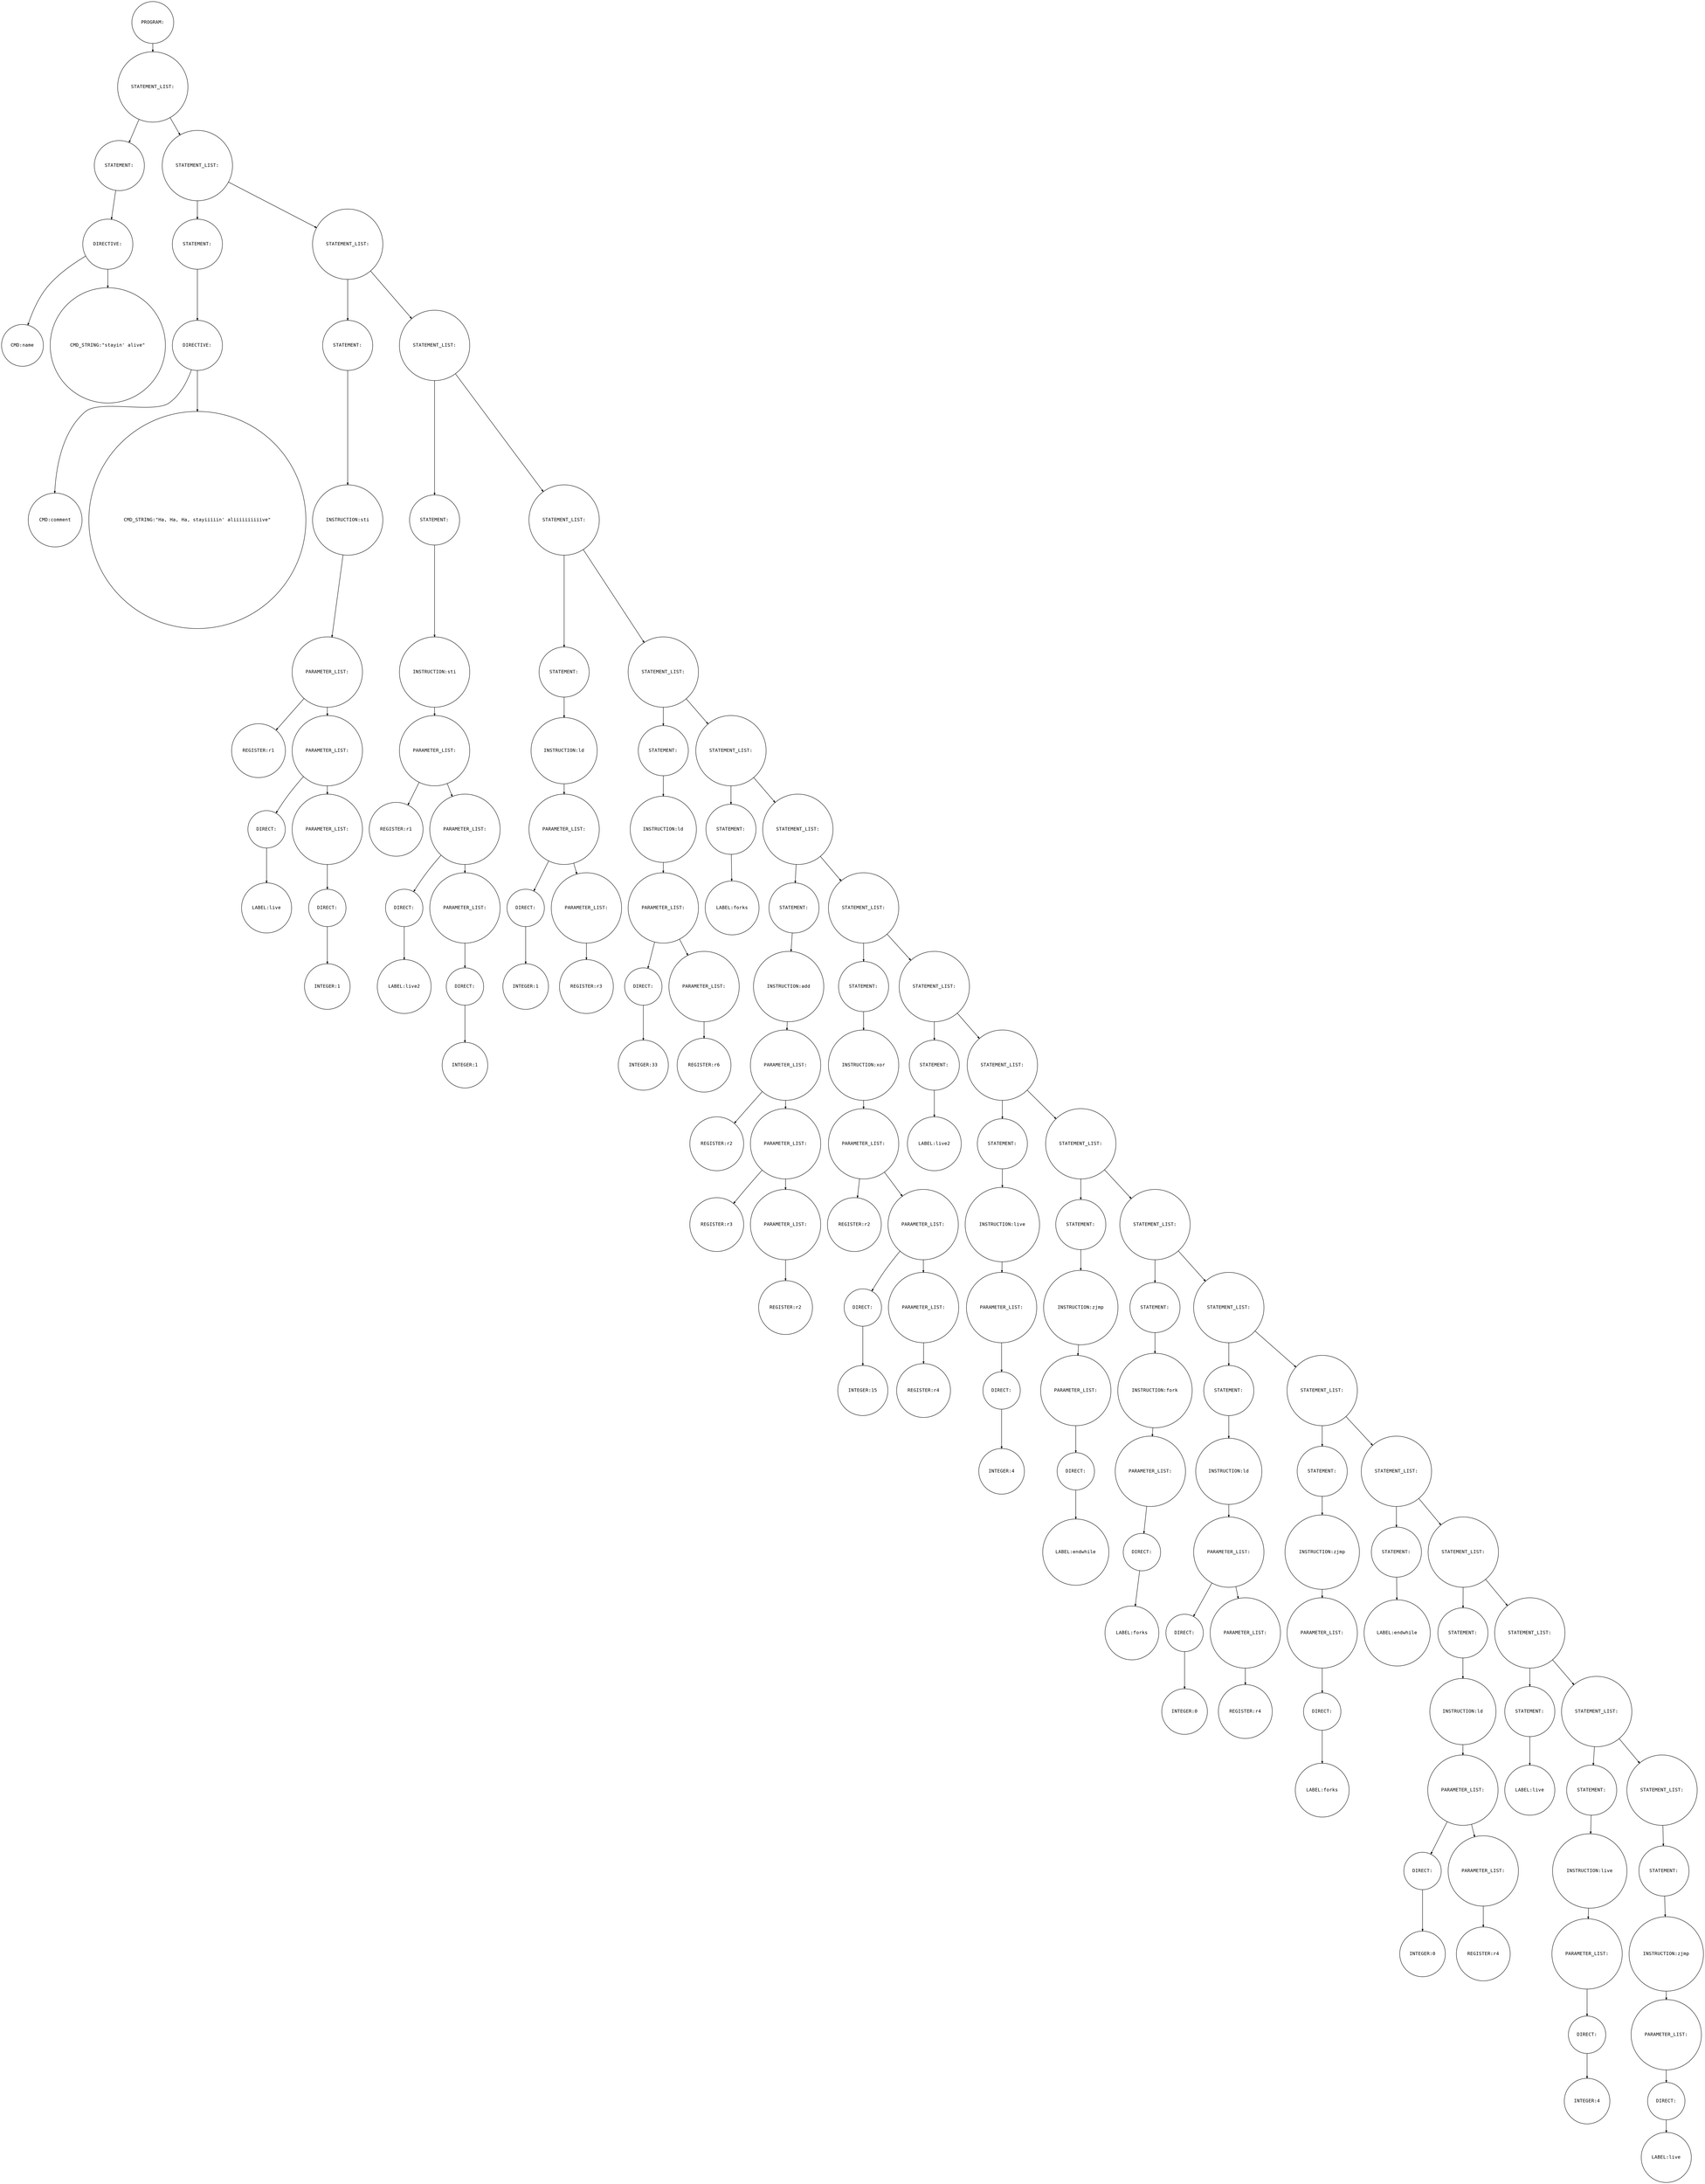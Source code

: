 digraph astgraph {          node [shape=circle, fontsize=12, fontname="Courier",height=.1];          ranksep=.3;          edge [arrowsize=.5]
node1 [label=<PROGRAM:>]
node2 [label=<STATEMENT_LIST:>]
node1 -> node2
node3 [label=<STATEMENT:>]
node2 -> node3
node4 [label=<STATEMENT_LIST:>]
node2 -> node4
node5 [label=<DIRECTIVE:>]
node3 -> node5
node6 [label=<CMD:name>]
node5 -> node6
node7 [label=<CMD_STRING:"stayin' alive">]
node5 -> node7
node8 [label=<STATEMENT:>]
node4 -> node8
node9 [label=<STATEMENT_LIST:>]
node4 -> node9
node10 [label=<DIRECTIVE:>]
node8 -> node10
node11 [label=<CMD:comment>]
node10 -> node11
node12 [label=<CMD_STRING:"Ha, Ha, Ha, stayiiiiin' aliiiiiiiiiive">]
node10 -> node12
node13 [label=<STATEMENT:>]
node9 -> node13
node14 [label=<STATEMENT_LIST:>]
node9 -> node14
node15 [label=<INSTRUCTION:sti>]
node13 -> node15
node16 [label=<PARAMETER_LIST:>]
node15 -> node16
node17 [label=<REGISTER:r1>]
node16 -> node17
node18 [label=<PARAMETER_LIST:>]
node16 -> node18
node19 [label=<DIRECT:>]
node18 -> node19
node20 [label=<PARAMETER_LIST:>]
node18 -> node20
node21 [label=<LABEL:live>]
node19 -> node21
node22 [label=<DIRECT:>]
node20 -> node22
node23 [label=<INTEGER:1>]
node22 -> node23
node24 [label=<STATEMENT:>]
node14 -> node24
node25 [label=<STATEMENT_LIST:>]
node14 -> node25
node26 [label=<INSTRUCTION:sti>]
node24 -> node26
node27 [label=<PARAMETER_LIST:>]
node26 -> node27
node28 [label=<REGISTER:r1>]
node27 -> node28
node29 [label=<PARAMETER_LIST:>]
node27 -> node29
node30 [label=<DIRECT:>]
node29 -> node30
node31 [label=<PARAMETER_LIST:>]
node29 -> node31
node32 [label=<LABEL:live2>]
node30 -> node32
node33 [label=<DIRECT:>]
node31 -> node33
node34 [label=<INTEGER:1>]
node33 -> node34
node35 [label=<STATEMENT:>]
node25 -> node35
node36 [label=<STATEMENT_LIST:>]
node25 -> node36
node37 [label=<INSTRUCTION:ld>]
node35 -> node37
node38 [label=<PARAMETER_LIST:>]
node37 -> node38
node39 [label=<DIRECT:>]
node38 -> node39
node40 [label=<PARAMETER_LIST:>]
node38 -> node40
node41 [label=<INTEGER:1>]
node39 -> node41
node42 [label=<REGISTER:r3>]
node40 -> node42
node43 [label=<STATEMENT:>]
node36 -> node43
node44 [label=<STATEMENT_LIST:>]
node36 -> node44
node45 [label=<INSTRUCTION:ld>]
node43 -> node45
node46 [label=<PARAMETER_LIST:>]
node45 -> node46
node47 [label=<DIRECT:>]
node46 -> node47
node48 [label=<PARAMETER_LIST:>]
node46 -> node48
node49 [label=<INTEGER:33>]
node47 -> node49
node50 [label=<REGISTER:r6>]
node48 -> node50
node51 [label=<STATEMENT:>]
node44 -> node51
node52 [label=<STATEMENT_LIST:>]
node44 -> node52
node53 [label=<LABEL:forks>]
node51 -> node53
node54 [label=<STATEMENT:>]
node52 -> node54
node55 [label=<STATEMENT_LIST:>]
node52 -> node55
node56 [label=<INSTRUCTION:add>]
node54 -> node56
node57 [label=<PARAMETER_LIST:>]
node56 -> node57
node58 [label=<REGISTER:r2>]
node57 -> node58
node59 [label=<PARAMETER_LIST:>]
node57 -> node59
node60 [label=<REGISTER:r3>]
node59 -> node60
node61 [label=<PARAMETER_LIST:>]
node59 -> node61
node62 [label=<REGISTER:r2>]
node61 -> node62
node63 [label=<STATEMENT:>]
node55 -> node63
node64 [label=<STATEMENT_LIST:>]
node55 -> node64
node65 [label=<INSTRUCTION:xor>]
node63 -> node65
node66 [label=<PARAMETER_LIST:>]
node65 -> node66
node67 [label=<REGISTER:r2>]
node66 -> node67
node68 [label=<PARAMETER_LIST:>]
node66 -> node68
node69 [label=<DIRECT:>]
node68 -> node69
node70 [label=<PARAMETER_LIST:>]
node68 -> node70
node71 [label=<INTEGER:15>]
node69 -> node71
node72 [label=<REGISTER:r4>]
node70 -> node72
node73 [label=<STATEMENT:>]
node64 -> node73
node74 [label=<STATEMENT_LIST:>]
node64 -> node74
node75 [label=<LABEL:live2>]
node73 -> node75
node76 [label=<STATEMENT:>]
node74 -> node76
node77 [label=<STATEMENT_LIST:>]
node74 -> node77
node78 [label=<INSTRUCTION:live>]
node76 -> node78
node79 [label=<PARAMETER_LIST:>]
node78 -> node79
node80 [label=<DIRECT:>]
node79 -> node80
node81 [label=<INTEGER:4>]
node80 -> node81
node82 [label=<STATEMENT:>]
node77 -> node82
node83 [label=<STATEMENT_LIST:>]
node77 -> node83
node84 [label=<INSTRUCTION:zjmp>]
node82 -> node84
node85 [label=<PARAMETER_LIST:>]
node84 -> node85
node86 [label=<DIRECT:>]
node85 -> node86
node87 [label=<LABEL:endwhile>]
node86 -> node87
node88 [label=<STATEMENT:>]
node83 -> node88
node89 [label=<STATEMENT_LIST:>]
node83 -> node89
node90 [label=<INSTRUCTION:fork>]
node88 -> node90
node91 [label=<PARAMETER_LIST:>]
node90 -> node91
node92 [label=<DIRECT:>]
node91 -> node92
node93 [label=<LABEL:forks>]
node92 -> node93
node94 [label=<STATEMENT:>]
node89 -> node94
node95 [label=<STATEMENT_LIST:>]
node89 -> node95
node96 [label=<INSTRUCTION:ld>]
node94 -> node96
node97 [label=<PARAMETER_LIST:>]
node96 -> node97
node98 [label=<DIRECT:>]
node97 -> node98
node99 [label=<PARAMETER_LIST:>]
node97 -> node99
node100 [label=<INTEGER:0>]
node98 -> node100
node101 [label=<REGISTER:r4>]
node99 -> node101
node102 [label=<STATEMENT:>]
node95 -> node102
node103 [label=<STATEMENT_LIST:>]
node95 -> node103
node104 [label=<INSTRUCTION:zjmp>]
node102 -> node104
node105 [label=<PARAMETER_LIST:>]
node104 -> node105
node106 [label=<DIRECT:>]
node105 -> node106
node107 [label=<LABEL:forks>]
node106 -> node107
node108 [label=<STATEMENT:>]
node103 -> node108
node109 [label=<STATEMENT_LIST:>]
node103 -> node109
node110 [label=<LABEL:endwhile>]
node108 -> node110
node111 [label=<STATEMENT:>]
node109 -> node111
node112 [label=<STATEMENT_LIST:>]
node109 -> node112
node113 [label=<INSTRUCTION:ld>]
node111 -> node113
node114 [label=<PARAMETER_LIST:>]
node113 -> node114
node115 [label=<DIRECT:>]
node114 -> node115
node116 [label=<PARAMETER_LIST:>]
node114 -> node116
node117 [label=<INTEGER:0>]
node115 -> node117
node118 [label=<REGISTER:r4>]
node116 -> node118
node119 [label=<STATEMENT:>]
node112 -> node119
node120 [label=<STATEMENT_LIST:>]
node112 -> node120
node121 [label=<LABEL:live>]
node119 -> node121
node122 [label=<STATEMENT:>]
node120 -> node122
node123 [label=<STATEMENT_LIST:>]
node120 -> node123
node124 [label=<INSTRUCTION:live>]
node122 -> node124
node125 [label=<PARAMETER_LIST:>]
node124 -> node125
node126 [label=<DIRECT:>]
node125 -> node126
node127 [label=<INTEGER:4>]
node126 -> node127
node128 [label=<STATEMENT:>]
node123 -> node128
node129 [label=<INSTRUCTION:zjmp>]
node128 -> node129
node130 [label=<PARAMETER_LIST:>]
node129 -> node130
node131 [label=<DIRECT:>]
node130 -> node131
node132 [label=<LABEL:live>]
node131 -> node132
}
